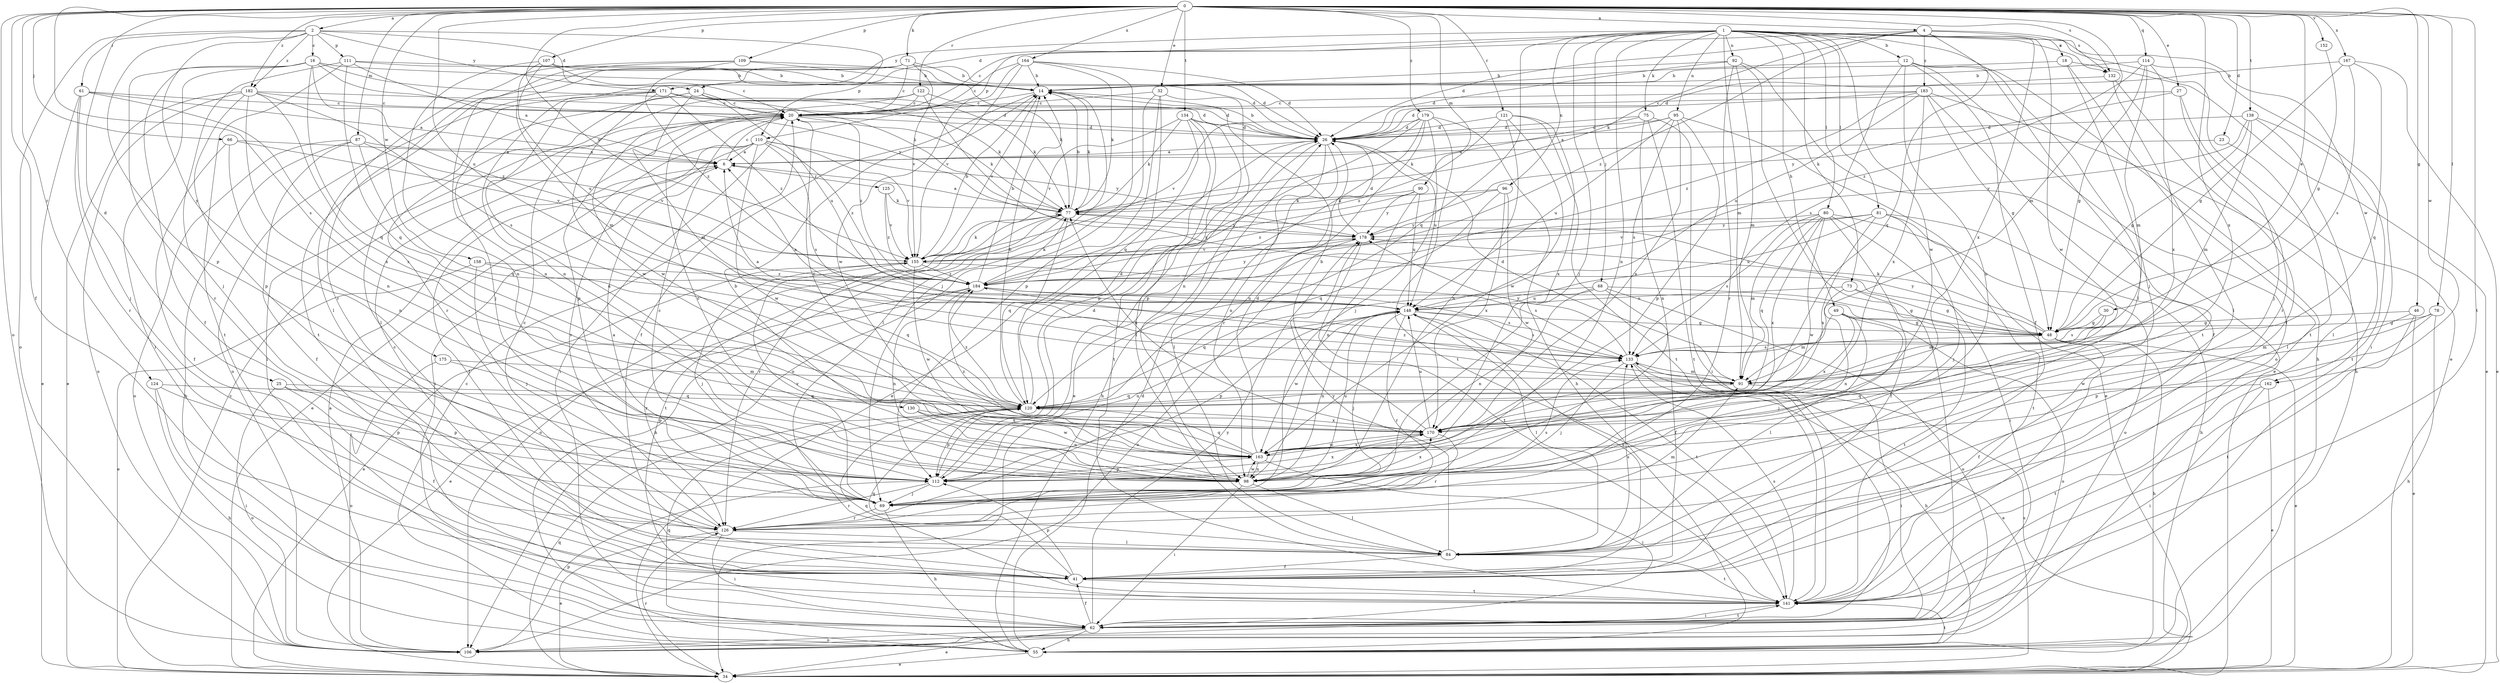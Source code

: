 strict digraph  {
0;
1;
2;
4;
6;
12;
14;
16;
18;
20;
23;
24;
25;
26;
27;
30;
32;
34;
41;
46;
48;
49;
55;
61;
62;
66;
68;
69;
71;
73;
75;
77;
78;
80;
81;
84;
87;
90;
91;
92;
95;
96;
98;
106;
107;
109;
110;
111;
112;
114;
120;
121;
122;
124;
125;
126;
130;
132;
133;
134;
138;
141;
148;
152;
155;
158;
162;
163;
164;
167;
170;
171;
175;
178;
179;
182;
183;
184;
0 -> 2  [label=a];
0 -> 4  [label=a];
0 -> 23  [label=d];
0 -> 27  [label=e];
0 -> 30  [label=e];
0 -> 32  [label=e];
0 -> 41  [label=f];
0 -> 46  [label=g];
0 -> 61  [label=i];
0 -> 66  [label=j];
0 -> 71  [label=k];
0 -> 78  [label=l];
0 -> 87  [label=m];
0 -> 90  [label=m];
0 -> 91  [label=m];
0 -> 106  [label=o];
0 -> 107  [label=p];
0 -> 109  [label=p];
0 -> 114  [label=q];
0 -> 121  [label=r];
0 -> 122  [label=r];
0 -> 124  [label=r];
0 -> 130  [label=s];
0 -> 132  [label=s];
0 -> 134  [label=t];
0 -> 138  [label=t];
0 -> 141  [label=t];
0 -> 148  [label=u];
0 -> 152  [label=v];
0 -> 155  [label=v];
0 -> 158  [label=w];
0 -> 162  [label=w];
0 -> 164  [label=x];
0 -> 167  [label=x];
0 -> 170  [label=x];
0 -> 179  [label=z];
0 -> 182  [label=z];
1 -> 12  [label=b];
1 -> 24  [label=d];
1 -> 34  [label=e];
1 -> 49  [label=h];
1 -> 68  [label=j];
1 -> 69  [label=j];
1 -> 73  [label=k];
1 -> 75  [label=k];
1 -> 80  [label=l];
1 -> 81  [label=l];
1 -> 84  [label=l];
1 -> 91  [label=m];
1 -> 92  [label=n];
1 -> 95  [label=n];
1 -> 96  [label=n];
1 -> 98  [label=n];
1 -> 110  [label=p];
1 -> 120  [label=q];
1 -> 132  [label=s];
1 -> 162  [label=w];
1 -> 163  [label=w];
1 -> 171  [label=y];
2 -> 16  [label=c];
2 -> 24  [label=d];
2 -> 25  [label=d];
2 -> 106  [label=o];
2 -> 110  [label=p];
2 -> 111  [label=p];
2 -> 112  [label=p];
2 -> 171  [label=y];
2 -> 175  [label=y];
2 -> 182  [label=z];
4 -> 18  [label=c];
4 -> 20  [label=c];
4 -> 26  [label=d];
4 -> 77  [label=k];
4 -> 120  [label=q];
4 -> 132  [label=s];
4 -> 163  [label=w];
4 -> 170  [label=x];
4 -> 183  [label=z];
4 -> 184  [label=z];
6 -> 20  [label=c];
6 -> 41  [label=f];
6 -> 125  [label=r];
12 -> 14  [label=b];
12 -> 41  [label=f];
12 -> 55  [label=h];
12 -> 98  [label=n];
12 -> 106  [label=o];
12 -> 133  [label=s];
12 -> 141  [label=t];
14 -> 20  [label=c];
14 -> 41  [label=f];
14 -> 77  [label=k];
14 -> 84  [label=l];
14 -> 155  [label=v];
16 -> 14  [label=b];
16 -> 41  [label=f];
16 -> 62  [label=i];
16 -> 77  [label=k];
16 -> 120  [label=q];
16 -> 126  [label=r];
16 -> 178  [label=y];
16 -> 184  [label=z];
18 -> 14  [label=b];
18 -> 34  [label=e];
18 -> 69  [label=j];
18 -> 141  [label=t];
20 -> 26  [label=d];
20 -> 62  [label=i];
20 -> 77  [label=k];
20 -> 112  [label=p];
20 -> 184  [label=z];
23 -> 6  [label=a];
23 -> 84  [label=l];
24 -> 20  [label=c];
24 -> 77  [label=k];
24 -> 84  [label=l];
24 -> 91  [label=m];
24 -> 126  [label=r];
24 -> 148  [label=u];
25 -> 41  [label=f];
25 -> 106  [label=o];
25 -> 112  [label=p];
25 -> 120  [label=q];
26 -> 6  [label=a];
26 -> 14  [label=b];
26 -> 55  [label=h];
26 -> 84  [label=l];
26 -> 98  [label=n];
26 -> 148  [label=u];
27 -> 20  [label=c];
27 -> 69  [label=j];
27 -> 126  [label=r];
27 -> 178  [label=y];
30 -> 48  [label=g];
30 -> 91  [label=m];
30 -> 133  [label=s];
32 -> 20  [label=c];
32 -> 98  [label=n];
32 -> 106  [label=o];
32 -> 112  [label=p];
32 -> 120  [label=q];
34 -> 20  [label=c];
34 -> 120  [label=q];
34 -> 126  [label=r];
34 -> 133  [label=s];
41 -> 20  [label=c];
41 -> 112  [label=p];
41 -> 120  [label=q];
41 -> 141  [label=t];
41 -> 148  [label=u];
46 -> 34  [label=e];
46 -> 48  [label=g];
46 -> 91  [label=m];
46 -> 141  [label=t];
48 -> 6  [label=a];
48 -> 34  [label=e];
48 -> 41  [label=f];
48 -> 55  [label=h];
48 -> 77  [label=k];
48 -> 133  [label=s];
48 -> 178  [label=y];
49 -> 48  [label=g];
49 -> 69  [label=j];
49 -> 84  [label=l];
49 -> 91  [label=m];
49 -> 106  [label=o];
49 -> 170  [label=x];
55 -> 20  [label=c];
55 -> 26  [label=d];
55 -> 34  [label=e];
55 -> 120  [label=q];
55 -> 141  [label=t];
61 -> 6  [label=a];
61 -> 20  [label=c];
61 -> 34  [label=e];
61 -> 69  [label=j];
61 -> 126  [label=r];
61 -> 170  [label=x];
62 -> 34  [label=e];
62 -> 41  [label=f];
62 -> 55  [label=h];
62 -> 106  [label=o];
62 -> 141  [label=t];
62 -> 178  [label=y];
66 -> 6  [label=a];
66 -> 41  [label=f];
66 -> 98  [label=n];
66 -> 155  [label=v];
68 -> 41  [label=f];
68 -> 48  [label=g];
68 -> 98  [label=n];
68 -> 106  [label=o];
68 -> 120  [label=q];
68 -> 148  [label=u];
69 -> 6  [label=a];
69 -> 20  [label=c];
69 -> 55  [label=h];
69 -> 126  [label=r];
69 -> 133  [label=s];
69 -> 155  [label=v];
71 -> 14  [label=b];
71 -> 20  [label=c];
71 -> 26  [label=d];
71 -> 98  [label=n];
71 -> 126  [label=r];
71 -> 141  [label=t];
71 -> 155  [label=v];
73 -> 48  [label=g];
73 -> 98  [label=n];
73 -> 141  [label=t];
73 -> 148  [label=u];
75 -> 26  [label=d];
75 -> 62  [label=i];
75 -> 77  [label=k];
75 -> 98  [label=n];
75 -> 141  [label=t];
77 -> 6  [label=a];
77 -> 14  [label=b];
77 -> 55  [label=h];
77 -> 106  [label=o];
77 -> 120  [label=q];
77 -> 126  [label=r];
77 -> 141  [label=t];
77 -> 178  [label=y];
78 -> 48  [label=g];
78 -> 55  [label=h];
78 -> 112  [label=p];
78 -> 163  [label=w];
80 -> 41  [label=f];
80 -> 62  [label=i];
80 -> 91  [label=m];
80 -> 106  [label=o];
80 -> 120  [label=q];
80 -> 133  [label=s];
80 -> 163  [label=w];
80 -> 170  [label=x];
80 -> 178  [label=y];
81 -> 55  [label=h];
81 -> 69  [label=j];
81 -> 141  [label=t];
81 -> 148  [label=u];
81 -> 155  [label=v];
81 -> 170  [label=x];
81 -> 178  [label=y];
84 -> 41  [label=f];
84 -> 133  [label=s];
84 -> 141  [label=t];
84 -> 178  [label=y];
87 -> 6  [label=a];
87 -> 41  [label=f];
87 -> 55  [label=h];
87 -> 106  [label=o];
87 -> 120  [label=q];
87 -> 155  [label=v];
90 -> 77  [label=k];
90 -> 98  [label=n];
90 -> 148  [label=u];
90 -> 178  [label=y];
90 -> 184  [label=z];
91 -> 26  [label=d];
91 -> 62  [label=i];
91 -> 120  [label=q];
91 -> 184  [label=z];
92 -> 14  [label=b];
92 -> 26  [label=d];
92 -> 34  [label=e];
92 -> 62  [label=i];
92 -> 91  [label=m];
92 -> 126  [label=r];
95 -> 6  [label=a];
95 -> 26  [label=d];
95 -> 34  [label=e];
95 -> 112  [label=p];
95 -> 133  [label=s];
95 -> 148  [label=u];
95 -> 170  [label=x];
96 -> 77  [label=k];
96 -> 120  [label=q];
96 -> 163  [label=w];
96 -> 170  [label=x];
96 -> 184  [label=z];
98 -> 14  [label=b];
98 -> 20  [label=c];
98 -> 62  [label=i];
98 -> 84  [label=l];
98 -> 148  [label=u];
98 -> 163  [label=w];
98 -> 170  [label=x];
106 -> 6  [label=a];
106 -> 112  [label=p];
107 -> 14  [label=b];
107 -> 20  [label=c];
107 -> 91  [label=m];
107 -> 98  [label=n];
107 -> 148  [label=u];
109 -> 14  [label=b];
109 -> 26  [label=d];
109 -> 84  [label=l];
109 -> 98  [label=n];
109 -> 184  [label=z];
110 -> 6  [label=a];
110 -> 34  [label=e];
110 -> 62  [label=i];
110 -> 126  [label=r];
110 -> 133  [label=s];
110 -> 155  [label=v];
110 -> 163  [label=w];
110 -> 178  [label=y];
110 -> 184  [label=z];
111 -> 6  [label=a];
111 -> 14  [label=b];
111 -> 69  [label=j];
111 -> 77  [label=k];
111 -> 120  [label=q];
111 -> 141  [label=t];
112 -> 26  [label=d];
112 -> 69  [label=j];
112 -> 126  [label=r];
112 -> 148  [label=u];
112 -> 170  [label=x];
114 -> 14  [label=b];
114 -> 48  [label=g];
114 -> 62  [label=i];
114 -> 91  [label=m];
114 -> 170  [label=x];
114 -> 184  [label=z];
120 -> 14  [label=b];
120 -> 26  [label=d];
120 -> 112  [label=p];
120 -> 170  [label=x];
120 -> 184  [label=z];
121 -> 26  [label=d];
121 -> 98  [label=n];
121 -> 141  [label=t];
121 -> 163  [label=w];
121 -> 170  [label=x];
121 -> 184  [label=z];
122 -> 20  [label=c];
122 -> 26  [label=d];
122 -> 48  [label=g];
122 -> 62  [label=i];
122 -> 163  [label=w];
124 -> 55  [label=h];
124 -> 62  [label=i];
124 -> 112  [label=p];
124 -> 120  [label=q];
125 -> 77  [label=k];
125 -> 155  [label=v];
125 -> 184  [label=z];
126 -> 20  [label=c];
126 -> 34  [label=e];
126 -> 62  [label=i];
126 -> 84  [label=l];
126 -> 91  [label=m];
130 -> 98  [label=n];
130 -> 163  [label=w];
130 -> 170  [label=x];
132 -> 26  [label=d];
132 -> 41  [label=f];
132 -> 84  [label=l];
133 -> 6  [label=a];
133 -> 34  [label=e];
133 -> 55  [label=h];
133 -> 69  [label=j];
133 -> 91  [label=m];
133 -> 178  [label=y];
134 -> 26  [label=d];
134 -> 34  [label=e];
134 -> 77  [label=k];
134 -> 84  [label=l];
134 -> 112  [label=p];
134 -> 141  [label=t];
134 -> 155  [label=v];
138 -> 26  [label=d];
138 -> 48  [label=g];
138 -> 84  [label=l];
138 -> 91  [label=m];
138 -> 141  [label=t];
138 -> 155  [label=v];
141 -> 62  [label=i];
141 -> 120  [label=q];
141 -> 133  [label=s];
148 -> 48  [label=g];
148 -> 69  [label=j];
148 -> 84  [label=l];
148 -> 98  [label=n];
148 -> 112  [label=p];
148 -> 126  [label=r];
148 -> 133  [label=s];
148 -> 141  [label=t];
148 -> 163  [label=w];
152 -> 48  [label=g];
155 -> 14  [label=b];
155 -> 34  [label=e];
155 -> 69  [label=j];
155 -> 77  [label=k];
155 -> 133  [label=s];
155 -> 163  [label=w];
155 -> 184  [label=z];
158 -> 34  [label=e];
158 -> 69  [label=j];
158 -> 120  [label=q];
158 -> 184  [label=z];
162 -> 34  [label=e];
162 -> 62  [label=i];
162 -> 120  [label=q];
162 -> 141  [label=t];
163 -> 26  [label=d];
163 -> 62  [label=i];
163 -> 98  [label=n];
163 -> 112  [label=p];
163 -> 120  [label=q];
163 -> 170  [label=x];
163 -> 184  [label=z];
164 -> 14  [label=b];
164 -> 20  [label=c];
164 -> 26  [label=d];
164 -> 69  [label=j];
164 -> 77  [label=k];
164 -> 155  [label=v];
164 -> 163  [label=w];
167 -> 14  [label=b];
167 -> 34  [label=e];
167 -> 48  [label=g];
167 -> 120  [label=q];
167 -> 133  [label=s];
170 -> 14  [label=b];
170 -> 20  [label=c];
170 -> 77  [label=k];
170 -> 126  [label=r];
170 -> 148  [label=u];
170 -> 163  [label=w];
171 -> 20  [label=c];
171 -> 26  [label=d];
171 -> 69  [label=j];
171 -> 77  [label=k];
171 -> 98  [label=n];
171 -> 106  [label=o];
171 -> 163  [label=w];
171 -> 184  [label=z];
175 -> 91  [label=m];
175 -> 106  [label=o];
175 -> 112  [label=p];
178 -> 26  [label=d];
178 -> 106  [label=o];
178 -> 141  [label=t];
178 -> 155  [label=v];
179 -> 26  [label=d];
179 -> 34  [label=e];
179 -> 55  [label=h];
179 -> 69  [label=j];
179 -> 112  [label=p];
179 -> 126  [label=r];
179 -> 141  [label=t];
179 -> 155  [label=v];
182 -> 20  [label=c];
182 -> 26  [label=d];
182 -> 34  [label=e];
182 -> 98  [label=n];
182 -> 106  [label=o];
182 -> 112  [label=p];
182 -> 133  [label=s];
182 -> 170  [label=x];
183 -> 20  [label=c];
183 -> 26  [label=d];
183 -> 41  [label=f];
183 -> 48  [label=g];
183 -> 55  [label=h];
183 -> 148  [label=u];
183 -> 170  [label=x];
183 -> 184  [label=z];
184 -> 14  [label=b];
184 -> 34  [label=e];
184 -> 77  [label=k];
184 -> 98  [label=n];
184 -> 126  [label=r];
184 -> 133  [label=s];
184 -> 148  [label=u];
184 -> 178  [label=y];
}

